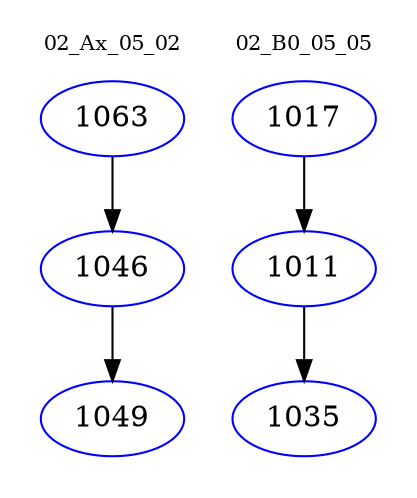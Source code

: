 digraph{
subgraph cluster_0 {
color = white
label = "02_Ax_05_02";
fontsize=10;
T0_1063 [label="1063", color="blue"]
T0_1063 -> T0_1046 [color="black"]
T0_1046 [label="1046", color="blue"]
T0_1046 -> T0_1049 [color="black"]
T0_1049 [label="1049", color="blue"]
}
subgraph cluster_1 {
color = white
label = "02_B0_05_05";
fontsize=10;
T1_1017 [label="1017", color="blue"]
T1_1017 -> T1_1011 [color="black"]
T1_1011 [label="1011", color="blue"]
T1_1011 -> T1_1035 [color="black"]
T1_1035 [label="1035", color="blue"]
}
}

